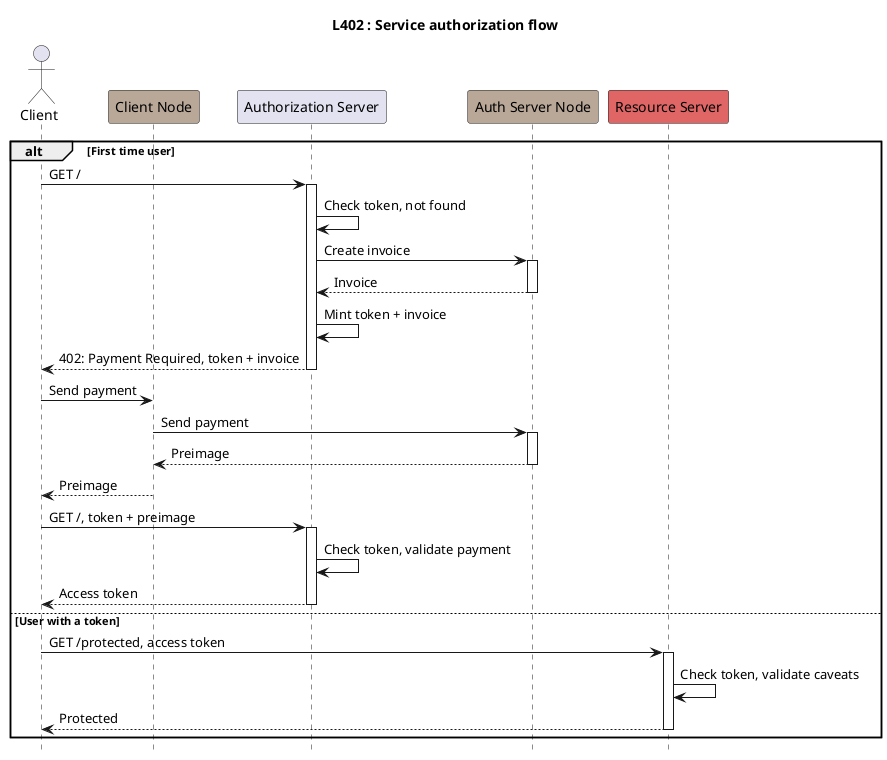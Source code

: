 @startuml
title L402 : Service authorization flow

hide stereotype
hide empty members
hide footbox

actor Client as C
participant "Client Node" as CNode #B9A898
participant "Authorization Server" as Auth
participant "Auth Server Node" as SNode  #B9A898
participant "Resource Server" as Res #e06666

alt First time user
  C -> Auth: GET /
  activate Auth
    Auth -> Auth: Check token, not found
    Auth -> SNode: Create invoice
    activate SNode
      Auth <-- SNode: Invoice
    deactivate SNode
    Auth -> Auth: Mint token + invoice
    C <-- Auth: 402: Payment Required, token + invoice
  deactivate Auth
  C -> CNode: Send payment
  CNode -> SNode: Send payment
  activate SNode
    CNode <-- SNode: Preimage
  deactivate SNode
  C <-- CNode: Preimage
  C -> Auth: GET /, token + preimage
  activate Auth
    Auth -> Auth: Check token, validate payment
    C <-- Auth: Access token
  deactivate Auth

else User with a token
  C -> Res: GET /protected, access token
  activate Res
    Res -> Res: Check token, validate caveats
    C <-- Res: Protected
  deactivate Res

end

@enduml